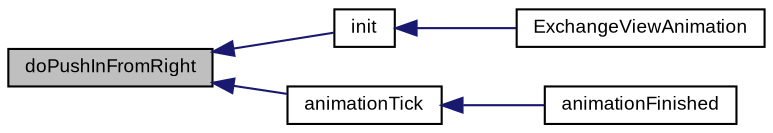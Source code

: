 digraph "doPushInFromRight"
{
  bgcolor="transparent";
  edge [fontname="Arial",fontsize="9",labelfontname="Arial",labelfontsize="9"];
  node [fontname="Arial",fontsize="9",shape=record];
  rankdir="LR";
  Node1 [label="doPushInFromRight",height=0.2,width=0.4,color="black", fillcolor="grey75", style="filled" fontcolor="black"];
  Node1 -> Node2 [dir="back",color="midnightblue",fontsize="9",style="solid",fontname="Arial"];
  Node2 [label="init",height=0.2,width=0.4,color="black",URL="$class_v_s_t_g_u_i_1_1_animation_1_1_exchange_view_animation.html#a02fd73d861ef2e4aabb38c0c9ff82947"];
  Node2 -> Node3 [dir="back",color="midnightblue",fontsize="9",style="solid",fontname="Arial"];
  Node3 [label="ExchangeViewAnimation",height=0.2,width=0.4,color="black",URL="$class_v_s_t_g_u_i_1_1_animation_1_1_exchange_view_animation.html#ab056dfd92492a3566d61f0e150d02ff2"];
  Node1 -> Node4 [dir="back",color="midnightblue",fontsize="9",style="solid",fontname="Arial"];
  Node4 [label="animationTick",height=0.2,width=0.4,color="black",URL="$class_v_s_t_g_u_i_1_1_animation_1_1_exchange_view_animation.html#ae39b9b451e6e7c5b8fa0186a3b516c2b",tooltip="pos is a normalized value between zero and one "];
  Node4 -> Node5 [dir="back",color="midnightblue",fontsize="9",style="solid",fontname="Arial"];
  Node5 [label="animationFinished",height=0.2,width=0.4,color="black",URL="$class_v_s_t_g_u_i_1_1_animation_1_1_exchange_view_animation.html#aad1ec675e50d5dbdc0b59b400ab75b6b",tooltip="animation ended "];
}
